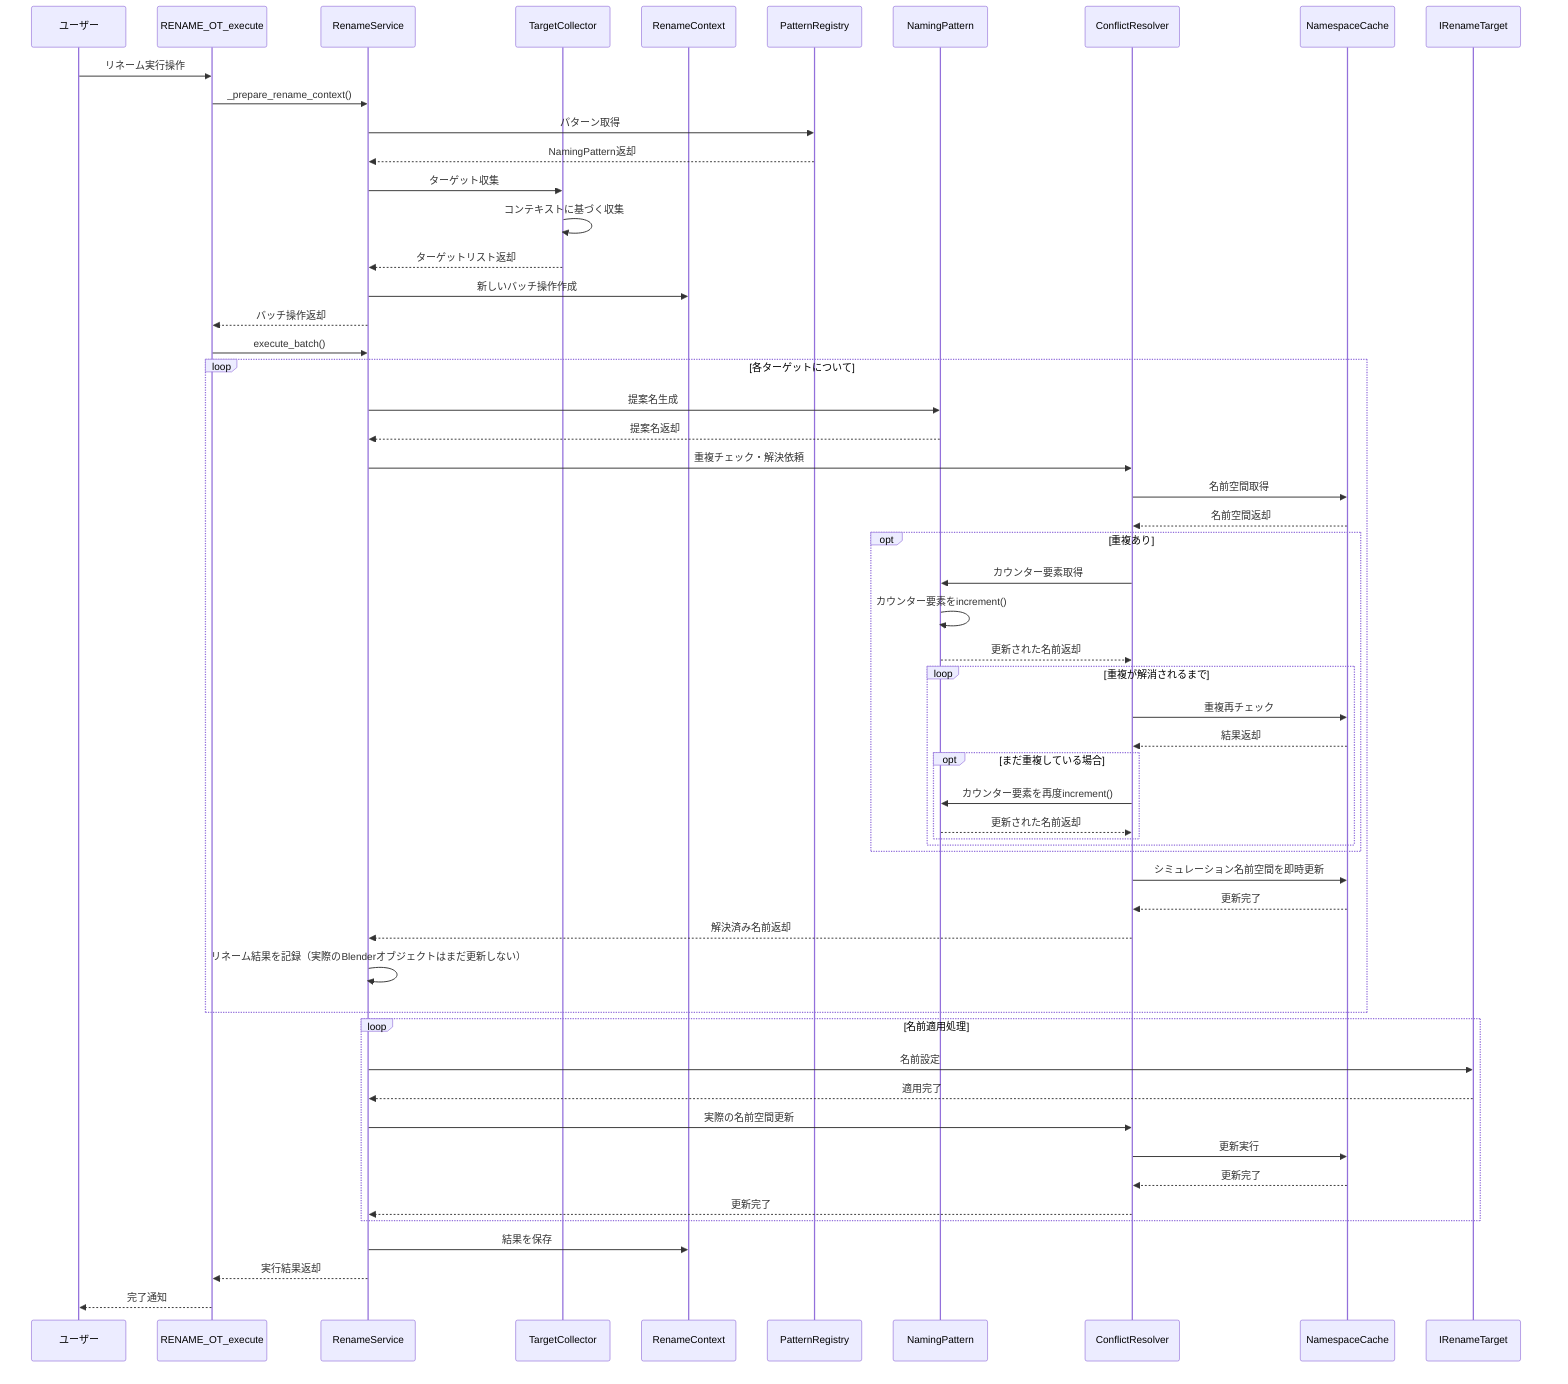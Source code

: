---
config:
  layout: elk
  theme: default
  dagre:
    ranksep: 100
    nodesep: 100
    edgesep: 10
    direction: LR
---

sequenceDiagram
    participant ユーザー
    participant RENAME_OT_execute
    participant RenameService
    participant TargetCollector
    participant RenameContext
    participant PatternRegistry
    participant NamingPattern
    participant ConflictResolver
    participant NamespaceCache
    
    ユーザー->>RENAME_OT_execute: リネーム実行操作
    RENAME_OT_execute->>RenameService: _prepare_rename_context()
    
    RenameService->>PatternRegistry: パターン取得
    PatternRegistry-->>RenameService: NamingPattern返却
    
    RenameService->>TargetCollector: ターゲット収集
    TargetCollector->>TargetCollector: コンテキストに基づく収集
    TargetCollector-->>RenameService: ターゲットリスト返却
    
    RenameService->>RenameContext: 新しいバッチ操作作成
    RenameService-->>RENAME_OT_execute: バッチ操作返却
    
    RENAME_OT_execute->>RenameService: execute_batch()
    
    loop 各ターゲットについて
        RenameService->>NamingPattern: 提案名生成
        NamingPattern-->>RenameService: 提案名返却
        
        RenameService->>ConflictResolver: 重複チェック・解決依頼
        ConflictResolver->>NamespaceCache: 名前空間取得
        NamespaceCache-->>ConflictResolver: 名前空間返却
        
        opt 重複あり
            ConflictResolver->>NamingPattern: カウンター要素取得
            NamingPattern->>NamingPattern: カウンター要素をincrement()
            NamingPattern-->>ConflictResolver: 更新された名前返却
            
            loop 重複が解消されるまで
                ConflictResolver->>NamespaceCache: 重複再チェック
                NamespaceCache-->>ConflictResolver: 結果返却
                
                opt まだ重複している場合
                    ConflictResolver->>NamingPattern: カウンター要素を再度increment()
                    NamingPattern-->>ConflictResolver: 更新された名前返却
                end
            end
        end
        
        ConflictResolver->>NamespaceCache: シミュレーション名前空間を即時更新
        NamespaceCache-->>ConflictResolver: 更新完了
        ConflictResolver-->>RenameService: 解決済み名前返却
        
        RenameService->>RenameService: リネーム結果を記録（実際のBlenderオブジェクトはまだ更新しない）
    end
    
    loop 名前適用処理
        RenameService->>IRenameTarget: 名前設定
        IRenameTarget-->>RenameService: 適用完了
        
        RenameService->>ConflictResolver: 実際の名前空間更新
        ConflictResolver->>NamespaceCache: 更新実行
        NamespaceCache-->>ConflictResolver: 更新完了
        ConflictResolver-->>RenameService: 更新完了
    end
    
    RenameService->>RenameContext: 結果を保存
    RenameService-->>RENAME_OT_execute: 実行結果返却
    RENAME_OT_execute-->>ユーザー: 完了通知